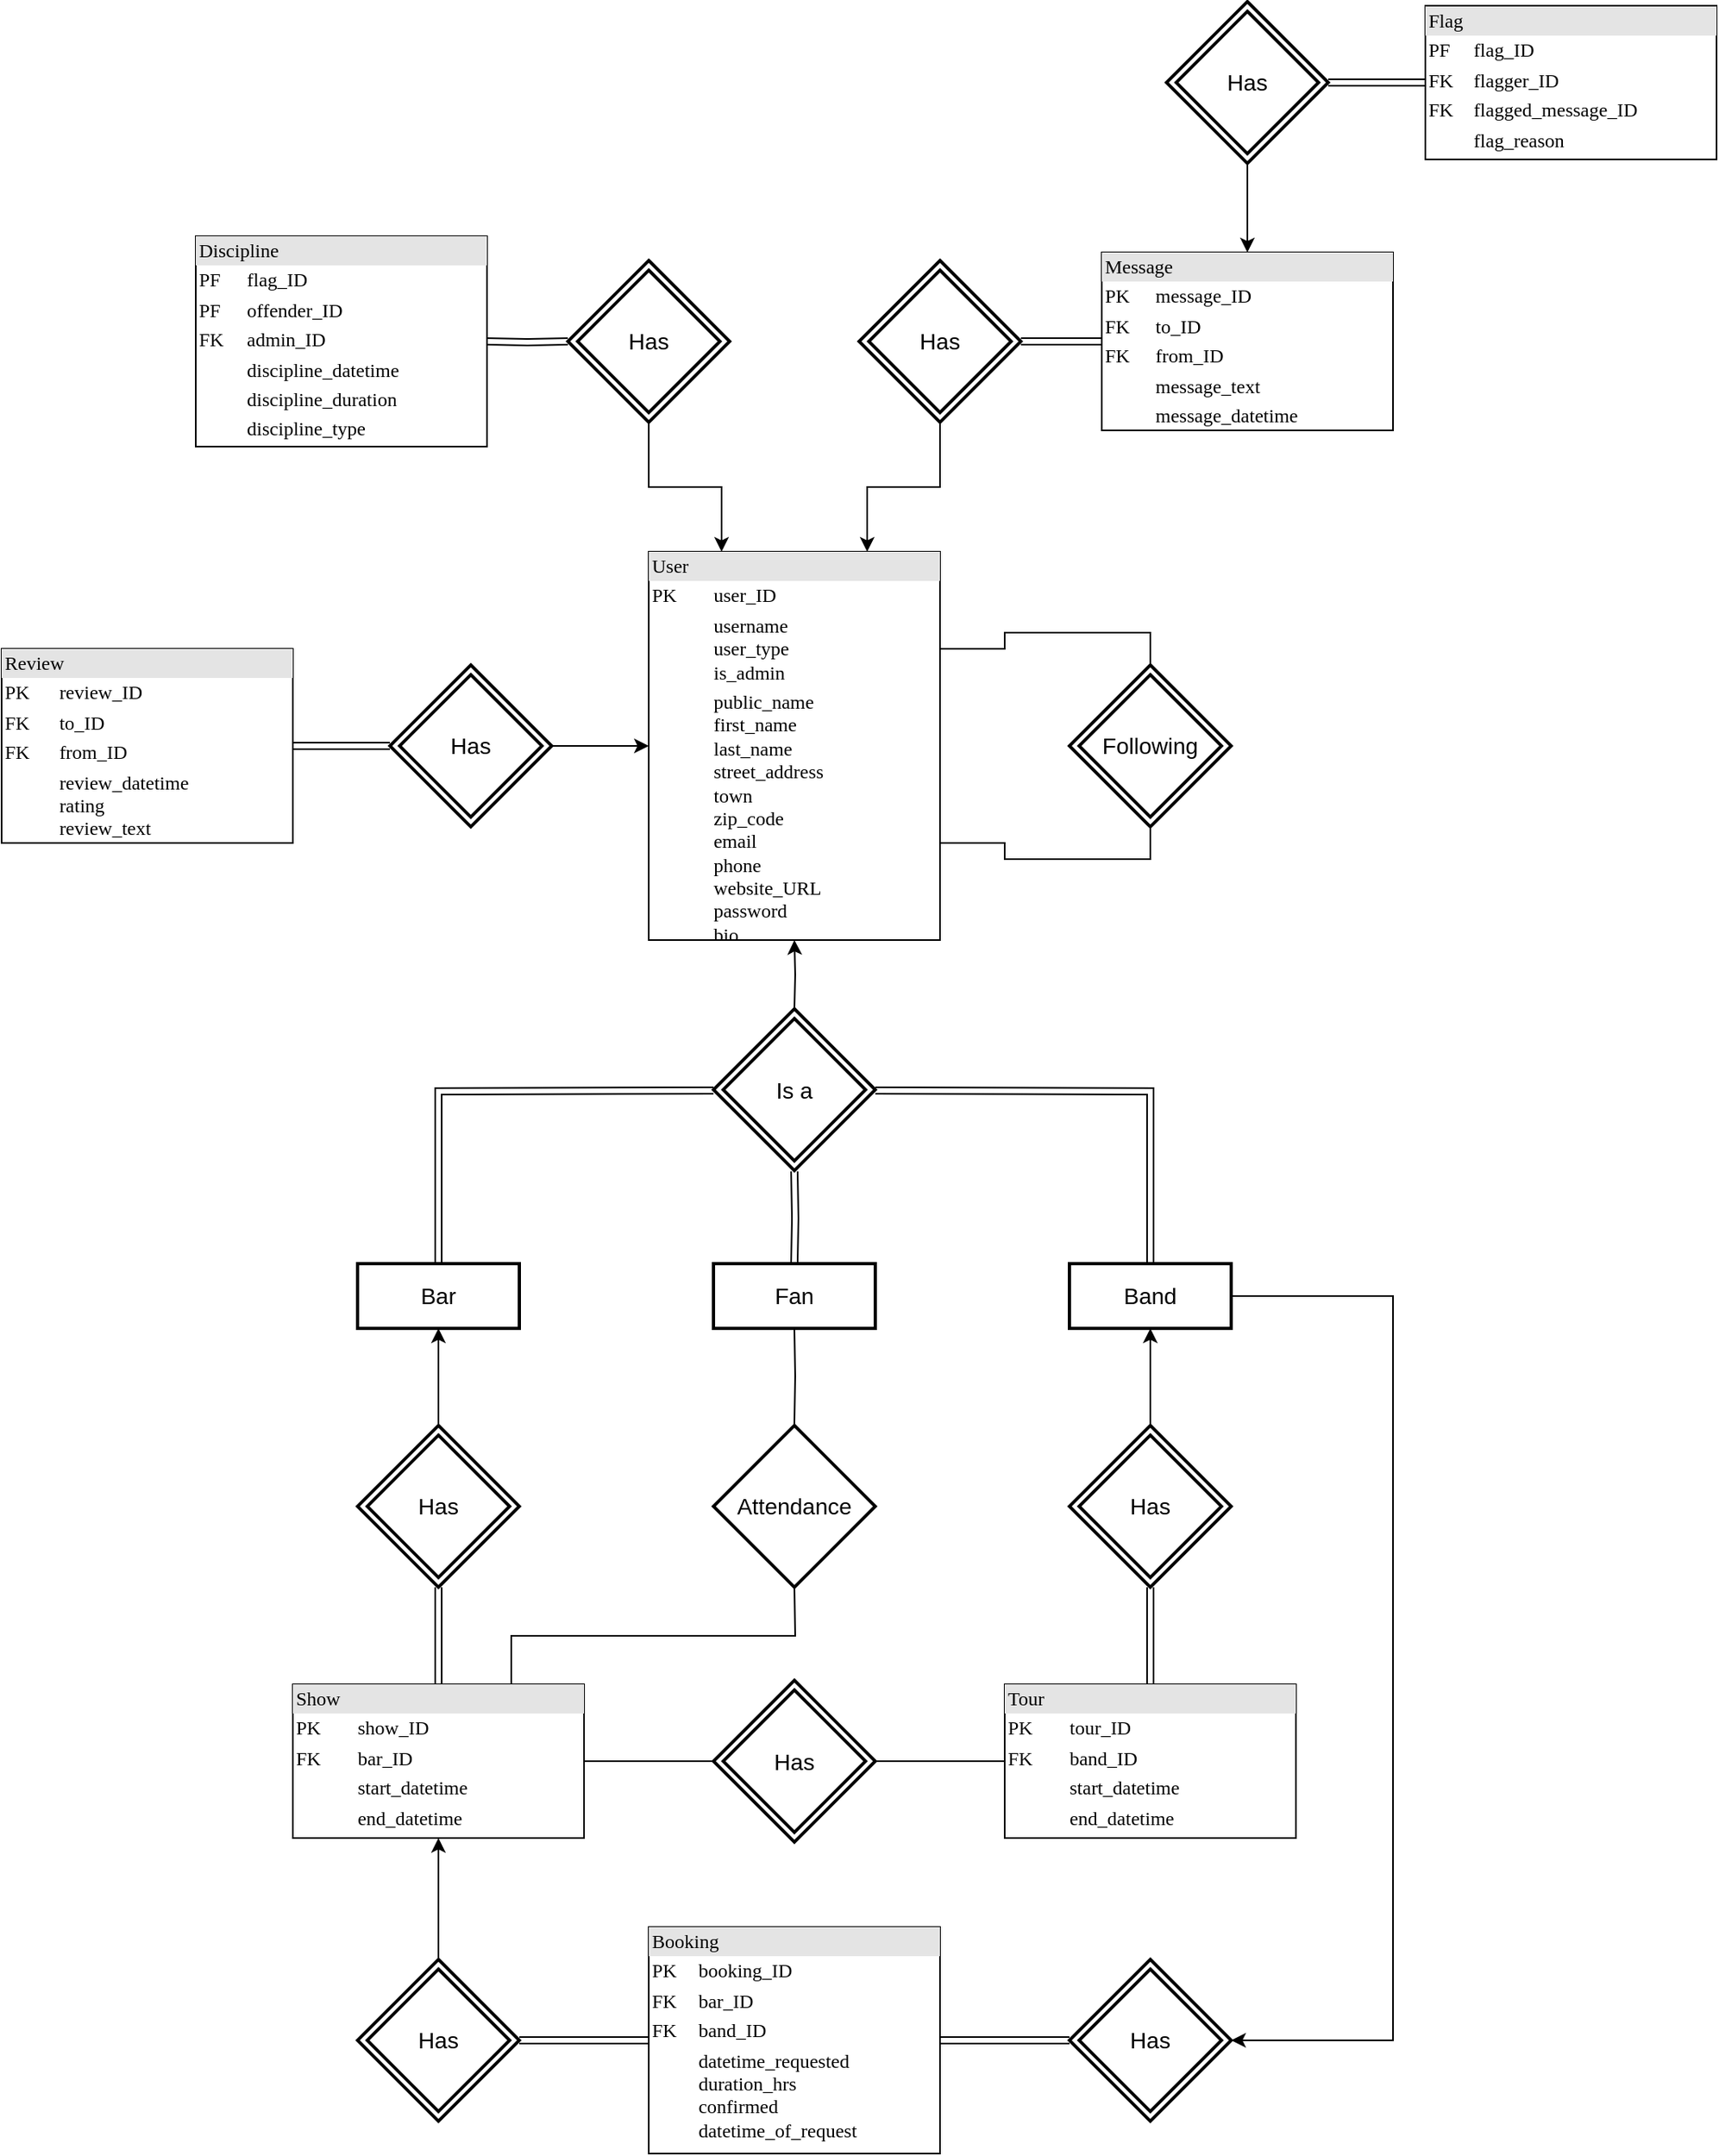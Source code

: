 <mxfile pages="1" version="11.2.5" type="device"><diagram name="Page-1" id="2ca16b54-16f6-2749-3443-fa8db7711227"><mxGraphModel dx="2046" dy="1485" grid="1" gridSize="10" guides="1" tooltips="1" connect="1" arrows="1" fold="1" page="1" pageScale="1" pageWidth="1100" pageHeight="850" background="#ffffff" math="0" shadow="0"><root><mxCell id="0"/><mxCell id="1" parent="0"/><mxCell id="hTIE1v8_ieLj_Vp5C5kN-28" style="edgeStyle=orthogonalEdgeStyle;rounded=0;orthogonalLoop=1;jettySize=auto;html=1;exitX=1;exitY=0.75;exitDx=0;exitDy=0;endArrow=none;endFill=0;entryX=0.5;entryY=1;entryDx=0;entryDy=0;" parent="1" source="2ed32ef02a7f4228-8" target="hTIE1v8_ieLj_Vp5C5kN-61" edge="1"><mxGeometry relative="1" as="geometry"><mxPoint x="-150" y="-150" as="targetPoint"/></mxGeometry></mxCell><mxCell id="hTIE1v8_ieLj_Vp5C5kN-55" style="edgeStyle=orthogonalEdgeStyle;rounded=0;orthogonalLoop=1;jettySize=auto;html=1;exitX=0;exitY=0.5;exitDx=0;exitDy=0;entryX=1;entryY=0.5;entryDx=0;entryDy=0;endArrow=none;endFill=0;startArrow=classic;startFill=1;" parent="1" source="2ed32ef02a7f4228-8" edge="1" target="hTIE1v8_ieLj_Vp5C5kN-60"><mxGeometry relative="1" as="geometry"><mxPoint x="-520" y="-247" as="targetPoint"/></mxGeometry></mxCell><mxCell id="2ed32ef02a7f4228-8" value="&lt;div style=&quot;box-sizing: border-box ; width: 100% ; background: #e4e4e4 ; padding: 2px&quot;&gt;User&lt;/div&gt;&lt;table style=&quot;width: 100% ; font-size: 1em&quot; cellpadding=&quot;2&quot; cellspacing=&quot;0&quot;&gt;&lt;tbody&gt;&lt;tr&gt;&lt;td&gt;PK&lt;/td&gt;&lt;td&gt;user_ID&lt;/td&gt;&lt;/tr&gt;&lt;tr&gt;&lt;td&gt;&lt;br&gt;&lt;/td&gt;&lt;td&gt;username&lt;br&gt;user_type&lt;br&gt;is_admin&lt;/td&gt;&lt;/tr&gt;&lt;tr&gt;&lt;td&gt;&lt;/td&gt;&lt;td&gt;public_name&lt;br&gt;first_name&lt;br&gt;last_name&lt;br&gt;street_address&lt;br&gt;town&lt;br&gt;zip_code&lt;br&gt;email&lt;br&gt;phone&lt;br&gt;website_URL&lt;br&gt;password&lt;br&gt;bio&lt;br&gt;&lt;/td&gt;&lt;/tr&gt;&lt;tr&gt;&lt;td&gt;&lt;/td&gt;&lt;td&gt;&lt;/td&gt;&lt;/tr&gt;&lt;/tbody&gt;&lt;/table&gt;" style="verticalAlign=top;align=left;overflow=fill;html=1;rounded=0;shadow=0;comic=0;labelBackgroundColor=none;strokeColor=#000000;strokeWidth=1;fillColor=#ffffff;fontFamily=Verdana;fontSize=12;fontColor=#000000;" parent="1" vertex="1"><mxGeometry x="-460" y="-360" width="180" height="240" as="geometry"/></mxCell><mxCell id="hTIE1v8_ieLj_Vp5C5kN-73" style="edgeStyle=orthogonalEdgeStyle;shape=link;rounded=0;orthogonalLoop=1;jettySize=auto;html=1;exitX=1;exitY=0.5;exitDx=0;exitDy=0;entryX=0;entryY=0.5;entryDx=0;entryDy=0;startArrow=none;startFill=0;endArrow=classic;endFill=1;strokeColor=#000000;" parent="1" source="uCFvu2t1ZNGnuXDqTGb5-1" target="hTIE1v8_ieLj_Vp5C5kN-72" edge="1"><mxGeometry relative="1" as="geometry"/></mxCell><mxCell id="uCFvu2t1ZNGnuXDqTGb5-1" value="&lt;div style=&quot;box-sizing: border-box ; width: 100% ; background: #e4e4e4 ; padding: 2px&quot;&gt;Booking&lt;/div&gt;&lt;table style=&quot;width: 100% ; font-size: 1em&quot; cellpadding=&quot;2&quot; cellspacing=&quot;0&quot;&gt;&lt;tbody&gt;&lt;tr&gt;&lt;td&gt;PK&lt;/td&gt;&lt;td&gt;booking_ID&lt;/td&gt;&lt;/tr&gt;&lt;tr&gt;&lt;td&gt;FK&lt;/td&gt;&lt;td&gt;bar_ID&lt;br&gt;&lt;/td&gt;&lt;/tr&gt;&lt;tr&gt;&lt;td&gt;FK&lt;/td&gt;&lt;td&gt;band_ID&lt;br&gt;&lt;/td&gt;&lt;/tr&gt;&lt;tr&gt;&lt;td&gt;&lt;br&gt;&lt;/td&gt;&lt;td&gt;datetime_requested&lt;br&gt;duration_hrs&lt;br&gt;confirmed&lt;br&gt;datetime_of_request&lt;/td&gt;&lt;/tr&gt;&lt;tr&gt;&lt;td&gt;&lt;br&gt;&lt;/td&gt;&lt;td&gt;&lt;br&gt;&lt;/td&gt;&lt;/tr&gt;&lt;tr&gt;&lt;td&gt;&lt;br&gt;&lt;/td&gt;&lt;td&gt;&lt;br&gt;&lt;/td&gt;&lt;/tr&gt;&lt;/tbody&gt;&lt;/table&gt;" style="verticalAlign=top;align=left;overflow=fill;html=1;rounded=0;shadow=0;comic=0;labelBackgroundColor=none;strokeColor=#000000;strokeWidth=1;fillColor=#ffffff;fontFamily=Verdana;fontSize=12;fontColor=#000000;" parent="1" vertex="1"><mxGeometry x="-460" y="490" width="180" height="140" as="geometry"/></mxCell><mxCell id="hTIE1v8_ieLj_Vp5C5kN-56" style="edgeStyle=orthogonalEdgeStyle;rounded=0;orthogonalLoop=1;jettySize=auto;html=1;exitX=1;exitY=0.5;exitDx=0;exitDy=0;entryX=0;entryY=0.5;entryDx=0;entryDy=0;endArrow=none;endFill=0;shape=link;" parent="1" source="uCFvu2t1ZNGnuXDqTGb5-2" edge="1" target="hTIE1v8_ieLj_Vp5C5kN-60"><mxGeometry relative="1" as="geometry"><mxPoint x="-620" y="-247" as="targetPoint"/></mxGeometry></mxCell><mxCell id="uCFvu2t1ZNGnuXDqTGb5-2" value="&lt;div style=&quot;box-sizing: border-box ; width: 100% ; background: #e4e4e4 ; padding: 2px&quot;&gt;Review&lt;/div&gt;&lt;table style=&quot;width: 100% ; font-size: 1em&quot; cellpadding=&quot;2&quot; cellspacing=&quot;0&quot;&gt;&lt;tbody&gt;&lt;tr&gt;&lt;td&gt;PK&lt;/td&gt;&lt;td&gt;review_ID&lt;/td&gt;&lt;/tr&gt;&lt;tr&gt;&lt;td&gt;FK&lt;/td&gt;&lt;td&gt;to_ID&lt;/td&gt;&lt;/tr&gt;&lt;tr&gt;&lt;td&gt;FK&lt;/td&gt;&lt;td&gt;from_ID&lt;br&gt;&lt;/td&gt;&lt;/tr&gt;&lt;tr&gt;&lt;td&gt;&lt;br&gt;&lt;/td&gt;&lt;td&gt;review_datetime&lt;br&gt;rating&lt;br&gt;review_text&lt;/td&gt;&lt;/tr&gt;&lt;tr&gt;&lt;td&gt;&lt;br&gt;&lt;/td&gt;&lt;td&gt;&lt;br&gt;&lt;/td&gt;&lt;/tr&gt;&lt;tr&gt;&lt;td&gt;&lt;br&gt;&lt;/td&gt;&lt;td&gt;&lt;br&gt;&lt;/td&gt;&lt;/tr&gt;&lt;/tbody&gt;&lt;/table&gt;" style="verticalAlign=top;align=left;overflow=fill;html=1;rounded=0;shadow=0;comic=0;labelBackgroundColor=none;strokeColor=#000000;strokeWidth=1;fillColor=#ffffff;fontFamily=Verdana;fontSize=12;fontColor=#000000;" parent="1" vertex="1"><mxGeometry x="-860" y="-300" width="180" height="120" as="geometry"/></mxCell><mxCell id="hTIE1v8_ieLj_Vp5C5kN-43" style="edgeStyle=orthogonalEdgeStyle;rounded=0;orthogonalLoop=1;jettySize=auto;html=1;exitX=0;exitY=0.5;exitDx=0;exitDy=0;entryX=1;entryY=0.5;entryDx=0;entryDy=0;endArrow=none;endFill=0;shape=link;" parent="1" source="uCFvu2t1ZNGnuXDqTGb5-3" edge="1"><mxGeometry relative="1" as="geometry"><mxPoint x="-230" y="-490" as="targetPoint"/></mxGeometry></mxCell><mxCell id="hTIE1v8_ieLj_Vp5C5kN-64" style="edgeStyle=orthogonalEdgeStyle;rounded=0;orthogonalLoop=1;jettySize=auto;html=1;exitX=0.5;exitY=0;exitDx=0;exitDy=0;entryX=0.5;entryY=1;entryDx=0;entryDy=0;startArrow=classic;startFill=1;endArrow=none;endFill=0;strokeColor=#000000;" parent="1" source="uCFvu2t1ZNGnuXDqTGb5-3" target="hTIE1v8_ieLj_Vp5C5kN-63" edge="1"><mxGeometry relative="1" as="geometry"/></mxCell><mxCell id="uCFvu2t1ZNGnuXDqTGb5-3" value="&lt;div style=&quot;box-sizing: border-box ; width: 100% ; background: #e4e4e4 ; padding: 2px&quot;&gt;Message&lt;/div&gt;&lt;table style=&quot;width: 100% ; font-size: 1em&quot; cellpadding=&quot;2&quot; cellspacing=&quot;0&quot;&gt;&lt;tbody&gt;&lt;tr&gt;&lt;td&gt;PK&lt;/td&gt;&lt;td&gt;message_ID&lt;/td&gt;&lt;/tr&gt;&lt;tr&gt;&lt;td&gt;FK&lt;/td&gt;&lt;td&gt;to_ID&lt;/td&gt;&lt;/tr&gt;&lt;tr&gt;&lt;td&gt;FK&lt;/td&gt;&lt;td&gt;from_ID&lt;/td&gt;&lt;/tr&gt;&lt;tr&gt;&lt;td&gt;&lt;br&gt;&lt;/td&gt;&lt;td&gt;message_text&lt;br&gt;&lt;/td&gt;&lt;/tr&gt;&lt;tr&gt;&lt;td&gt;&lt;br&gt;&lt;/td&gt;&lt;td&gt;message_datetime&lt;br&gt;&lt;/td&gt;&lt;/tr&gt;&lt;tr&gt;&lt;td&gt;&lt;br&gt;&lt;/td&gt;&lt;td&gt;&lt;br&gt;&lt;/td&gt;&lt;/tr&gt;&lt;/tbody&gt;&lt;/table&gt;" style="verticalAlign=top;align=left;overflow=fill;html=1;rounded=0;shadow=0;comic=0;labelBackgroundColor=none;strokeColor=#000000;strokeWidth=1;fillColor=#ffffff;fontFamily=Verdana;fontSize=12;fontColor=#000000;" parent="1" vertex="1"><mxGeometry x="-180" y="-545" width="180" height="110" as="geometry"/></mxCell><mxCell id="uCFvu2t1ZNGnuXDqTGb5-8" value="&lt;div style=&quot;box-sizing: border-box ; width: 100% ; background: #e4e4e4 ; padding: 2px&quot;&gt;Flag&lt;/div&gt;&lt;table style=&quot;width: 100% ; font-size: 1em&quot; cellpadding=&quot;2&quot; cellspacing=&quot;0&quot;&gt;&lt;tbody&gt;&lt;tr&gt;&lt;td&gt;PF&lt;/td&gt;&lt;td&gt;flag_ID&lt;/td&gt;&lt;/tr&gt;&lt;tr&gt;&lt;td&gt;FK&lt;/td&gt;&lt;td&gt;flagger_ID&lt;/td&gt;&lt;/tr&gt;&lt;tr&gt;&lt;td&gt;FK&lt;/td&gt;&lt;td&gt;flagged_message_ID&lt;/td&gt;&lt;/tr&gt;&lt;tr&gt;&lt;td&gt;&lt;br&gt;&lt;/td&gt;&lt;td&gt;flag_reason&lt;br&gt;&lt;/td&gt;&lt;/tr&gt;&lt;tr&gt;&lt;td&gt;&lt;br&gt;&lt;/td&gt;&lt;td&gt;&lt;br&gt;&lt;/td&gt;&lt;/tr&gt;&lt;tr&gt;&lt;td&gt;&lt;br&gt;&lt;/td&gt;&lt;td&gt;&lt;br&gt;&lt;/td&gt;&lt;/tr&gt;&lt;/tbody&gt;&lt;/table&gt;" style="verticalAlign=top;align=left;overflow=fill;html=1;rounded=0;shadow=0;comic=0;labelBackgroundColor=none;strokeColor=#000000;strokeWidth=1;fillColor=#ffffff;fontFamily=Verdana;fontSize=12;fontColor=#000000;" parent="1" vertex="1"><mxGeometry x="20" y="-697.5" width="180" height="95" as="geometry"/></mxCell><mxCell id="uCFvu2t1ZNGnuXDqTGb5-9" value="&lt;div style=&quot;box-sizing: border-box ; width: 100% ; background: #e4e4e4 ; padding: 2px&quot;&gt;Discipline&lt;/div&gt;&lt;table style=&quot;width: 100% ; font-size: 1em&quot; cellpadding=&quot;2&quot; cellspacing=&quot;0&quot;&gt;&lt;tbody&gt;&lt;tr&gt;&lt;td&gt;PF&lt;/td&gt;&lt;td&gt;flag_ID&lt;/td&gt;&lt;/tr&gt;&lt;tr&gt;&lt;td&gt;PF&lt;/td&gt;&lt;td&gt;offender_ID&lt;/td&gt;&lt;/tr&gt;&lt;tr&gt;&lt;td&gt;FK&lt;/td&gt;&lt;td&gt;admin_ID&lt;/td&gt;&lt;/tr&gt;&lt;tr&gt;&lt;td&gt;&lt;br&gt;&lt;/td&gt;&lt;td&gt;discipline_datetime&lt;br&gt;&lt;/td&gt;&lt;/tr&gt;&lt;tr&gt;&lt;td&gt;&lt;br&gt;&lt;/td&gt;&lt;td&gt;discipline_duration&lt;br&gt;&lt;/td&gt;&lt;/tr&gt;&lt;tr&gt;&lt;td&gt;&lt;br&gt;&lt;/td&gt;&lt;td&gt;discipline_type&lt;br&gt;&lt;/td&gt;&lt;/tr&gt;&lt;/tbody&gt;&lt;/table&gt;" style="verticalAlign=top;align=left;overflow=fill;html=1;rounded=0;shadow=0;comic=0;labelBackgroundColor=none;strokeColor=#000000;strokeWidth=1;fillColor=#ffffff;fontFamily=Verdana;fontSize=12;fontColor=#000000;" parent="1" vertex="1"><mxGeometry x="-740" y="-555" width="180" height="130" as="geometry"/></mxCell><mxCell id="hTIE1v8_ieLj_Vp5C5kN-87" style="edgeStyle=orthogonalEdgeStyle;rounded=0;orthogonalLoop=1;jettySize=auto;html=1;exitX=0.75;exitY=0;exitDx=0;exitDy=0;entryX=0.5;entryY=1;entryDx=0;entryDy=0;startArrow=none;startFill=0;endArrow=none;endFill=0;strokeColor=#000000;" parent="1" source="hTIE1v8_ieLj_Vp5C5kN-1" edge="1"><mxGeometry relative="1" as="geometry"><mxPoint x="-370" y="279" as="targetPoint"/></mxGeometry></mxCell><mxCell id="hTIE1v8_ieLj_Vp5C5kN-1" value="&lt;div style=&quot;box-sizing: border-box ; width: 100% ; background: #e4e4e4 ; padding: 2px&quot;&gt;Show&lt;/div&gt;&lt;table style=&quot;width: 100% ; font-size: 1em&quot; cellpadding=&quot;2&quot; cellspacing=&quot;0&quot;&gt;&lt;tbody&gt;&lt;tr&gt;&lt;td&gt;PK&lt;/td&gt;&lt;td&gt;show_ID&lt;/td&gt;&lt;/tr&gt;&lt;tr&gt;&lt;td&gt;FK&lt;/td&gt;&lt;td&gt;bar_ID&lt;/td&gt;&lt;/tr&gt;&lt;tr&gt;&lt;td&gt;&lt;br&gt;&lt;/td&gt;&lt;td&gt;start_datetime&lt;/td&gt;&lt;/tr&gt;&lt;tr&gt;&lt;td&gt;&lt;br&gt;&lt;/td&gt;&lt;td&gt;end_datetime&lt;br&gt;&lt;/td&gt;&lt;/tr&gt;&lt;tr&gt;&lt;td&gt;&lt;br&gt;&lt;/td&gt;&lt;td&gt;&lt;br&gt;&lt;/td&gt;&lt;/tr&gt;&lt;tr&gt;&lt;td&gt;&lt;br&gt;&lt;/td&gt;&lt;td&gt;&lt;br&gt;&lt;/td&gt;&lt;/tr&gt;&lt;/tbody&gt;&lt;/table&gt;" style="verticalAlign=top;align=left;overflow=fill;html=1;rounded=0;shadow=0;comic=0;labelBackgroundColor=none;strokeColor=#000000;strokeWidth=1;fillColor=#ffffff;fontFamily=Verdana;fontSize=12;fontColor=#000000;" parent="1" vertex="1"><mxGeometry x="-680" y="340" width="180" height="95" as="geometry"/></mxCell><mxCell id="hTIE1v8_ieLj_Vp5C5kN-79" style="edgeStyle=orthogonalEdgeStyle;rounded=0;orthogonalLoop=1;jettySize=auto;html=1;exitX=0.5;exitY=0;exitDx=0;exitDy=0;entryX=0.5;entryY=1;entryDx=0;entryDy=0;startArrow=none;startFill=0;endArrow=classic;endFill=1;strokeColor=#000000;shape=link;" parent="1" source="hTIE1v8_ieLj_Vp5C5kN-17" target="hTIE1v8_ieLj_Vp5C5kN-76" edge="1"><mxGeometry relative="1" as="geometry"/></mxCell><mxCell id="hTIE1v8_ieLj_Vp5C5kN-81" style="edgeStyle=orthogonalEdgeStyle;rounded=0;orthogonalLoop=1;jettySize=auto;html=1;exitX=0;exitY=0.5;exitDx=0;exitDy=0;entryX=1;entryY=0.5;entryDx=0;entryDy=0;startArrow=none;startFill=0;endArrow=none;endFill=0;strokeColor=#000000;" parent="1" source="hTIE1v8_ieLj_Vp5C5kN-17" target="hTIE1v8_ieLj_Vp5C5kN-80" edge="1"><mxGeometry relative="1" as="geometry"/></mxCell><mxCell id="hTIE1v8_ieLj_Vp5C5kN-17" value="&lt;div style=&quot;box-sizing: border-box ; width: 100% ; background: #e4e4e4 ; padding: 2px&quot;&gt;Tour&lt;/div&gt;&lt;table style=&quot;width: 100% ; font-size: 1em&quot; cellpadding=&quot;2&quot; cellspacing=&quot;0&quot;&gt;&lt;tbody&gt;&lt;tr&gt;&lt;td&gt;PK&lt;/td&gt;&lt;td&gt;tour_ID&lt;/td&gt;&lt;/tr&gt;&lt;tr&gt;&lt;td&gt;FK&lt;/td&gt;&lt;td&gt;band_ID&lt;/td&gt;&lt;/tr&gt;&lt;tr&gt;&lt;td&gt;&lt;br&gt;&lt;/td&gt;&lt;td&gt;start_datetime&lt;/td&gt;&lt;/tr&gt;&lt;tr&gt;&lt;td&gt;&lt;br&gt;&lt;/td&gt;&lt;td&gt;end_datetime&lt;br&gt;&lt;/td&gt;&lt;/tr&gt;&lt;tr&gt;&lt;td&gt;&lt;br&gt;&lt;/td&gt;&lt;td&gt;&lt;br&gt;&lt;/td&gt;&lt;/tr&gt;&lt;tr&gt;&lt;td&gt;&lt;br&gt;&lt;/td&gt;&lt;td&gt;&lt;br&gt;&lt;/td&gt;&lt;/tr&gt;&lt;/tbody&gt;&lt;/table&gt;" style="verticalAlign=top;align=left;overflow=fill;html=1;rounded=0;shadow=0;comic=0;labelBackgroundColor=none;strokeColor=#000000;strokeWidth=1;fillColor=#ffffff;fontFamily=Verdana;fontSize=12;fontColor=#000000;" parent="1" vertex="1"><mxGeometry x="-240" y="340" width="180" height="95" as="geometry"/></mxCell><mxCell id="hTIE1v8_ieLj_Vp5C5kN-66" style="edgeStyle=orthogonalEdgeStyle;rounded=0;orthogonalLoop=1;jettySize=auto;html=1;exitX=0.5;exitY=1;exitDx=0;exitDy=0;entryX=0.5;entryY=0;entryDx=0;entryDy=0;startArrow=classic;startFill=1;endArrow=none;endFill=0;strokeColor=#000000;" parent="1" source="hTIE1v8_ieLj_Vp5C5kN-18" target="hTIE1v8_ieLj_Vp5C5kN-62" edge="1"><mxGeometry relative="1" as="geometry"/></mxCell><mxCell id="hTIE1v8_ieLj_Vp5C5kN-18" value="Bar" style="strokeWidth=2;whiteSpace=wrap;html=1;align=center;fontSize=14;" parent="1" vertex="1"><mxGeometry x="-640" y="80" width="100" height="40" as="geometry"/></mxCell><mxCell id="hTIE1v8_ieLj_Vp5C5kN-19" value="Fan" style="strokeWidth=2;whiteSpace=wrap;html=1;align=center;fontSize=14;" parent="1" vertex="1"><mxGeometry x="-420" y="80" width="100" height="40" as="geometry"/></mxCell><mxCell id="hTIE1v8_ieLj_Vp5C5kN-75" style="edgeStyle=orthogonalEdgeStyle;rounded=0;orthogonalLoop=1;jettySize=auto;html=1;exitX=1;exitY=0.5;exitDx=0;exitDy=0;entryX=1;entryY=0.5;entryDx=0;entryDy=0;startArrow=none;startFill=0;endArrow=classic;endFill=1;strokeColor=#000000;" parent="1" source="hTIE1v8_ieLj_Vp5C5kN-20" target="hTIE1v8_ieLj_Vp5C5kN-72" edge="1"><mxGeometry relative="1" as="geometry"><Array as="points"><mxPoint y="100"/><mxPoint y="560"/></Array></mxGeometry></mxCell><mxCell id="hTIE1v8_ieLj_Vp5C5kN-20" value="Band" style="strokeWidth=2;whiteSpace=wrap;html=1;align=center;fontSize=14;" parent="1" vertex="1"><mxGeometry x="-200" y="80" width="100" height="40" as="geometry"/></mxCell><mxCell id="hTIE1v8_ieLj_Vp5C5kN-27" style="edgeStyle=orthogonalEdgeStyle;rounded=0;orthogonalLoop=1;jettySize=auto;html=1;exitX=0.5;exitY=0.005;exitDx=0;exitDy=0;entryX=1;entryY=0.25;entryDx=0;entryDy=0;endArrow=none;endFill=0;exitPerimeter=0;" parent="1" source="hTIE1v8_ieLj_Vp5C5kN-61" target="2ed32ef02a7f4228-8" edge="1"><mxGeometry relative="1" as="geometry"><mxPoint x="-150" y="-297" as="sourcePoint"/></mxGeometry></mxCell><mxCell id="hTIE1v8_ieLj_Vp5C5kN-47" style="edgeStyle=orthogonalEdgeStyle;shape=link;rounded=0;orthogonalLoop=1;jettySize=auto;html=1;exitX=0;exitY=0.5;exitDx=0;exitDy=0;entryX=1;entryY=0.5;entryDx=0;entryDy=0;endArrow=none;endFill=0;" parent="1" target="uCFvu2t1ZNGnuXDqTGb5-9" edge="1"><mxGeometry relative="1" as="geometry"><mxPoint x="-510" y="-490" as="sourcePoint"/></mxGeometry></mxCell><mxCell id="hTIE1v8_ieLj_Vp5C5kN-57" style="edgeStyle=orthogonalEdgeStyle;rounded=0;orthogonalLoop=1;jettySize=auto;html=1;exitX=0.5;exitY=1;exitDx=0;exitDy=0;entryX=0.25;entryY=0;entryDx=0;entryDy=0;startArrow=none;startFill=0;endArrow=classic;endFill=1;" parent="1" source="hTIE1v8_ieLj_Vp5C5kN-48" target="2ed32ef02a7f4228-8" edge="1"><mxGeometry relative="1" as="geometry"/></mxCell><mxCell id="hTIE1v8_ieLj_Vp5C5kN-48" value="Has" style="shape=rhombus;double=1;strokeWidth=2;fontSize=17;perimeter=rhombusPerimeter;whiteSpace=wrap;html=1;align=center;fontSize=14;" parent="1" vertex="1"><mxGeometry x="-510" y="-540" width="100" height="100" as="geometry"/></mxCell><mxCell id="hTIE1v8_ieLj_Vp5C5kN-58" style="edgeStyle=orthogonalEdgeStyle;rounded=0;orthogonalLoop=1;jettySize=auto;html=1;exitX=0.5;exitY=1;exitDx=0;exitDy=0;entryX=0.75;entryY=0;entryDx=0;entryDy=0;startArrow=none;startFill=0;endArrow=classic;endFill=1;" parent="1" source="hTIE1v8_ieLj_Vp5C5kN-49" target="2ed32ef02a7f4228-8" edge="1"><mxGeometry relative="1" as="geometry"/></mxCell><mxCell id="hTIE1v8_ieLj_Vp5C5kN-49" value="Has" style="shape=rhombus;double=1;strokeWidth=2;fontSize=17;perimeter=rhombusPerimeter;whiteSpace=wrap;html=1;align=center;fontSize=14;" parent="1" vertex="1"><mxGeometry x="-330" y="-540" width="100" height="100" as="geometry"/></mxCell><mxCell id="hTIE1v8_ieLj_Vp5C5kN-51" style="edgeStyle=orthogonalEdgeStyle;rounded=0;orthogonalLoop=1;jettySize=auto;html=1;exitX=0.5;exitY=0;exitDx=0;exitDy=0;entryX=0.5;entryY=1;entryDx=0;entryDy=0;endArrow=classic;endFill=1;strokeColor=#000000;" parent="1" target="2ed32ef02a7f4228-8" edge="1"><mxGeometry relative="1" as="geometry"><mxPoint x="-370" y="-77" as="sourcePoint"/></mxGeometry></mxCell><mxCell id="hTIE1v8_ieLj_Vp5C5kN-52" style="edgeStyle=orthogonalEdgeStyle;rounded=0;orthogonalLoop=1;jettySize=auto;html=1;exitX=0.5;exitY=1;exitDx=0;exitDy=0;entryX=0.5;entryY=0;entryDx=0;entryDy=0;endArrow=classic;endFill=1;shape=link;" parent="1" target="hTIE1v8_ieLj_Vp5C5kN-19" edge="1"><mxGeometry relative="1" as="geometry"><mxPoint x="-370" y="23" as="sourcePoint"/></mxGeometry></mxCell><mxCell id="hTIE1v8_ieLj_Vp5C5kN-53" style="edgeStyle=orthogonalEdgeStyle;rounded=0;orthogonalLoop=1;jettySize=auto;html=1;exitX=0;exitY=0.5;exitDx=0;exitDy=0;entryX=0.5;entryY=0;entryDx=0;entryDy=0;endArrow=classic;endFill=1;shape=link;" parent="1" target="hTIE1v8_ieLj_Vp5C5kN-18" edge="1"><mxGeometry relative="1" as="geometry"><mxPoint x="-420" y="-27" as="sourcePoint"/></mxGeometry></mxCell><mxCell id="hTIE1v8_ieLj_Vp5C5kN-54" style="edgeStyle=orthogonalEdgeStyle;rounded=0;orthogonalLoop=1;jettySize=auto;html=1;exitX=1;exitY=0.5;exitDx=0;exitDy=0;entryX=0.5;entryY=0;entryDx=0;entryDy=0;endArrow=classic;endFill=1;shape=link;" parent="1" target="hTIE1v8_ieLj_Vp5C5kN-20" edge="1"><mxGeometry relative="1" as="geometry"><mxPoint x="-320" y="-27" as="sourcePoint"/></mxGeometry></mxCell><mxCell id="hTIE1v8_ieLj_Vp5C5kN-59" value="Is a" style="shape=rhombus;double=1;strokeWidth=2;fontSize=17;perimeter=rhombusPerimeter;whiteSpace=wrap;html=1;align=center;fontSize=14;" parent="1" vertex="1"><mxGeometry x="-420" y="-77.5" width="100" height="100" as="geometry"/></mxCell><mxCell id="hTIE1v8_ieLj_Vp5C5kN-60" value="Has" style="shape=rhombus;double=1;strokeWidth=2;fontSize=17;perimeter=rhombusPerimeter;whiteSpace=wrap;html=1;align=center;fontSize=14;" parent="1" vertex="1"><mxGeometry x="-620" y="-290" width="100" height="100" as="geometry"/></mxCell><mxCell id="hTIE1v8_ieLj_Vp5C5kN-61" value="Following" style="shape=rhombus;double=1;strokeWidth=2;fontSize=17;perimeter=rhombusPerimeter;whiteSpace=wrap;html=1;align=center;fontSize=14;" parent="1" vertex="1"><mxGeometry x="-200" y="-290" width="100" height="100" as="geometry"/></mxCell><mxCell id="hTIE1v8_ieLj_Vp5C5kN-68" style="edgeStyle=orthogonalEdgeStyle;shape=link;rounded=0;orthogonalLoop=1;jettySize=auto;html=1;exitX=0.5;exitY=1;exitDx=0;exitDy=0;entryX=0.5;entryY=0;entryDx=0;entryDy=0;startArrow=classic;startFill=1;endArrow=none;endFill=0;strokeColor=#000000;" parent="1" source="hTIE1v8_ieLj_Vp5C5kN-62" target="hTIE1v8_ieLj_Vp5C5kN-1" edge="1"><mxGeometry relative="1" as="geometry"/></mxCell><mxCell id="hTIE1v8_ieLj_Vp5C5kN-62" value="Has" style="shape=rhombus;double=1;strokeWidth=2;fontSize=17;perimeter=rhombusPerimeter;whiteSpace=wrap;html=1;align=center;fontSize=14;" parent="1" vertex="1"><mxGeometry x="-640" y="180" width="100" height="100" as="geometry"/></mxCell><mxCell id="hTIE1v8_ieLj_Vp5C5kN-65" style="edgeStyle=orthogonalEdgeStyle;rounded=0;orthogonalLoop=1;jettySize=auto;html=1;exitX=1;exitY=0.5;exitDx=0;exitDy=0;entryX=0;entryY=0.5;entryDx=0;entryDy=0;startArrow=none;startFill=0;endArrow=classic;endFill=1;strokeColor=#000000;shape=link;" parent="1" source="hTIE1v8_ieLj_Vp5C5kN-63" target="uCFvu2t1ZNGnuXDqTGb5-8" edge="1"><mxGeometry relative="1" as="geometry"/></mxCell><mxCell id="hTIE1v8_ieLj_Vp5C5kN-63" value="Has" style="shape=rhombus;double=1;strokeWidth=2;fontSize=17;perimeter=rhombusPerimeter;whiteSpace=wrap;html=1;align=center;fontSize=14;" parent="1" vertex="1"><mxGeometry x="-140" y="-700" width="100" height="100" as="geometry"/></mxCell><mxCell id="hTIE1v8_ieLj_Vp5C5kN-70" style="edgeStyle=orthogonalEdgeStyle;rounded=0;orthogonalLoop=1;jettySize=auto;html=1;exitX=0.5;exitY=0;exitDx=0;exitDy=0;entryX=0.5;entryY=1;entryDx=0;entryDy=0;startArrow=none;startFill=0;endArrow=classic;endFill=1;strokeColor=#000000;" parent="1" source="hTIE1v8_ieLj_Vp5C5kN-69" target="hTIE1v8_ieLj_Vp5C5kN-1" edge="1"><mxGeometry relative="1" as="geometry"/></mxCell><mxCell id="hTIE1v8_ieLj_Vp5C5kN-71" style="edgeStyle=orthogonalEdgeStyle;rounded=0;orthogonalLoop=1;jettySize=auto;html=1;exitX=1;exitY=0.5;exitDx=0;exitDy=0;entryX=0;entryY=0.5;entryDx=0;entryDy=0;startArrow=none;startFill=0;endArrow=classic;endFill=1;strokeColor=#000000;shape=link;" parent="1" source="hTIE1v8_ieLj_Vp5C5kN-69" target="uCFvu2t1ZNGnuXDqTGb5-1" edge="1"><mxGeometry relative="1" as="geometry"/></mxCell><mxCell id="hTIE1v8_ieLj_Vp5C5kN-69" value="Has" style="shape=rhombus;double=1;strokeWidth=2;fontSize=17;perimeter=rhombusPerimeter;whiteSpace=wrap;html=1;align=center;fontSize=14;" parent="1" vertex="1"><mxGeometry x="-640" y="510" width="100" height="100" as="geometry"/></mxCell><mxCell id="hTIE1v8_ieLj_Vp5C5kN-72" value="Has" style="shape=rhombus;double=1;strokeWidth=2;fontSize=17;perimeter=rhombusPerimeter;whiteSpace=wrap;html=1;align=center;fontSize=14;" parent="1" vertex="1"><mxGeometry x="-200" y="510" width="100" height="100" as="geometry"/></mxCell><mxCell id="hTIE1v8_ieLj_Vp5C5kN-78" style="edgeStyle=orthogonalEdgeStyle;rounded=0;orthogonalLoop=1;jettySize=auto;html=1;exitX=0.5;exitY=0;exitDx=0;exitDy=0;entryX=0.5;entryY=1;entryDx=0;entryDy=0;startArrow=none;startFill=0;endArrow=classic;endFill=1;strokeColor=#000000;" parent="1" source="hTIE1v8_ieLj_Vp5C5kN-76" target="hTIE1v8_ieLj_Vp5C5kN-20" edge="1"><mxGeometry relative="1" as="geometry"/></mxCell><mxCell id="hTIE1v8_ieLj_Vp5C5kN-76" value="Has" style="shape=rhombus;double=1;strokeWidth=2;fontSize=17;perimeter=rhombusPerimeter;whiteSpace=wrap;html=1;align=center;fontSize=14;" parent="1" vertex="1"><mxGeometry x="-200" y="180" width="100" height="100" as="geometry"/></mxCell><mxCell id="hTIE1v8_ieLj_Vp5C5kN-82" style="edgeStyle=orthogonalEdgeStyle;rounded=0;orthogonalLoop=1;jettySize=auto;html=1;exitX=0;exitY=0.5;exitDx=0;exitDy=0;entryX=1;entryY=0.5;entryDx=0;entryDy=0;startArrow=none;startFill=0;endArrow=none;endFill=0;strokeColor=#000000;" parent="1" source="hTIE1v8_ieLj_Vp5C5kN-80" target="hTIE1v8_ieLj_Vp5C5kN-1" edge="1"><mxGeometry relative="1" as="geometry"/></mxCell><mxCell id="hTIE1v8_ieLj_Vp5C5kN-80" value="Has" style="shape=rhombus;double=1;strokeWidth=2;fontSize=17;perimeter=rhombusPerimeter;whiteSpace=wrap;html=1;align=center;fontSize=14;" parent="1" vertex="1"><mxGeometry x="-420" y="337.5" width="100" height="100" as="geometry"/></mxCell><mxCell id="hTIE1v8_ieLj_Vp5C5kN-88" style="edgeStyle=orthogonalEdgeStyle;rounded=0;orthogonalLoop=1;jettySize=auto;html=1;exitX=0.5;exitY=0;exitDx=0;exitDy=0;entryX=0.5;entryY=1;entryDx=0;entryDy=0;startArrow=none;startFill=0;endArrow=none;endFill=0;strokeColor=#000000;" parent="1" target="hTIE1v8_ieLj_Vp5C5kN-19" edge="1"><mxGeometry relative="1" as="geometry"><mxPoint x="-370" y="179" as="sourcePoint"/></mxGeometry></mxCell><mxCell id="hTIE1v8_ieLj_Vp5C5kN-89" value="Attendance" style="shape=rhombus;strokeWidth=2;fontSize=17;perimeter=rhombusPerimeter;whiteSpace=wrap;html=1;align=center;fontSize=14;" parent="1" vertex="1"><mxGeometry x="-420" y="180" width="100" height="100" as="geometry"/></mxCell></root></mxGraphModel></diagram></mxfile>